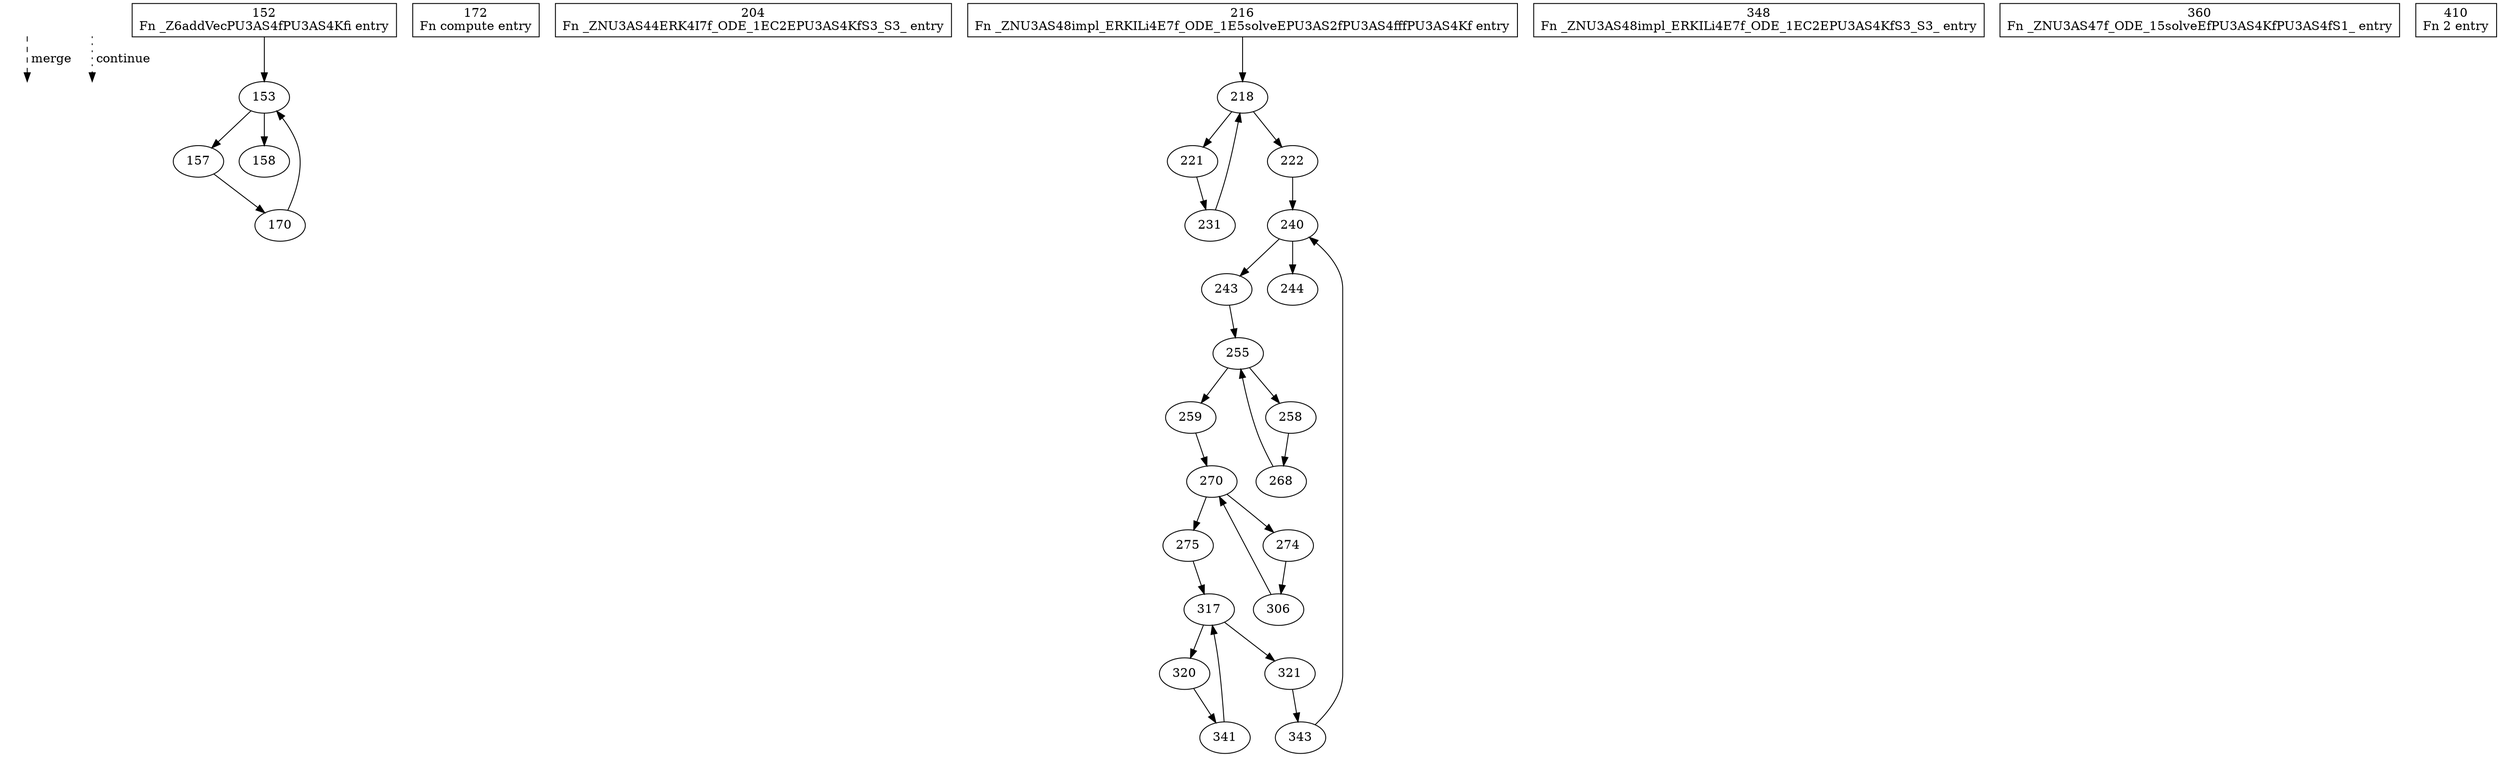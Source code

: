 digraph {
legend_merge_src [shape=plaintext, label=""];
legend_merge_dest [shape=plaintext, label=""];
legend_merge_src -> legend_merge_dest [label=" merge",style=dashed];
legend_continue_src [shape=plaintext, label=""];
legend_continue_dest [shape=plaintext, label=""];
legend_continue_src -> legend_continue_dest [label=" continue",style=dotted];
152 [label="152
Fn _Z6addVecPU3AS4fPU3AS4Kfi entry", shape=box];
152 -> 153;
153 [label="153"];
153 -> 157;
153 -> 158;
157 [label="157"];
157 -> 170;
170 [label="170"];
170 -> 153;
158 [label="158"];
172 [label="172
Fn compute entry", shape=box];
204 [label="204
Fn _ZNU3AS44ERK4I7f_ODE_1EC2EPU3AS4KfS3_S3_ entry", shape=box];
216 [label="216
Fn _ZNU3AS48impl_ERKILi4E7f_ODE_1E5solveEPU3AS2fPU3AS4fffPU3AS4Kf entry", shape=box];
216 -> 218;
218 [label="218"];
218 -> 221;
218 -> 222;
221 [label="221"];
221 -> 231;
231 [label="231"];
231 -> 218;
222 [label="222"];
222 -> 240;
240 [label="240"];
240 -> 243;
240 -> 244;
243 [label="243"];
243 -> 255;
255 [label="255"];
255 -> 258;
255 -> 259;
258 [label="258"];
258 -> 268;
268 [label="268"];
268 -> 255;
259 [label="259"];
259 -> 270;
270 [label="270"];
270 -> 274;
270 -> 275;
274 [label="274"];
274 -> 306;
306 [label="306"];
306 -> 270;
275 [label="275"];
275 -> 317;
317 [label="317"];
317 -> 320;
317 -> 321;
320 [label="320"];
320 -> 341;
341 [label="341"];
341 -> 317;
321 [label="321"];
321 -> 343;
343 [label="343"];
343 -> 240;
244 [label="244"];
348 [label="348
Fn _ZNU3AS48impl_ERKILi4E7f_ODE_1EC2EPU3AS4KfS3_S3_ entry", shape=box];
360 [label="360
Fn _ZNU3AS47f_ODE_15solveEfPU3AS4KfPU3AS4fS1_ entry", shape=box];
410 [label="410
Fn 2 entry", shape=box];
}
